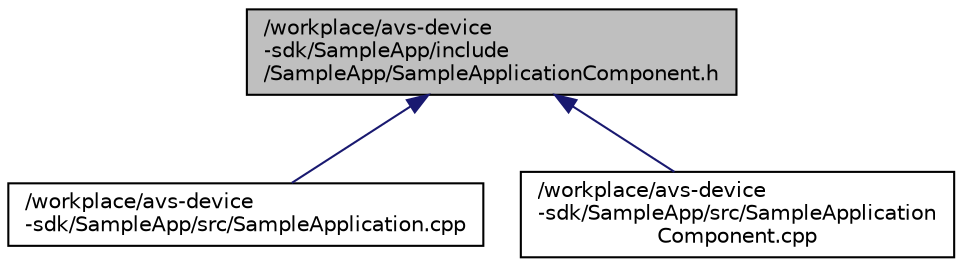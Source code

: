 digraph "/workplace/avs-device-sdk/SampleApp/include/SampleApp/SampleApplicationComponent.h"
{
  edge [fontname="Helvetica",fontsize="10",labelfontname="Helvetica",labelfontsize="10"];
  node [fontname="Helvetica",fontsize="10",shape=record];
  Node161 [label="/workplace/avs-device\l-sdk/SampleApp/include\l/SampleApp/SampleApplicationComponent.h",height=0.2,width=0.4,color="black", fillcolor="grey75", style="filled", fontcolor="black"];
  Node161 -> Node162 [dir="back",color="midnightblue",fontsize="10",style="solid",fontname="Helvetica"];
  Node162 [label="/workplace/avs-device\l-sdk/SampleApp/src/SampleApplication.cpp",height=0.2,width=0.4,color="black", fillcolor="white", style="filled",URL="$_sample_application_8cpp.html"];
  Node161 -> Node163 [dir="back",color="midnightblue",fontsize="10",style="solid",fontname="Helvetica"];
  Node163 [label="/workplace/avs-device\l-sdk/SampleApp/src/SampleApplication\lComponent.cpp",height=0.2,width=0.4,color="black", fillcolor="white", style="filled",URL="$_sample_application_component_8cpp.html"];
}
